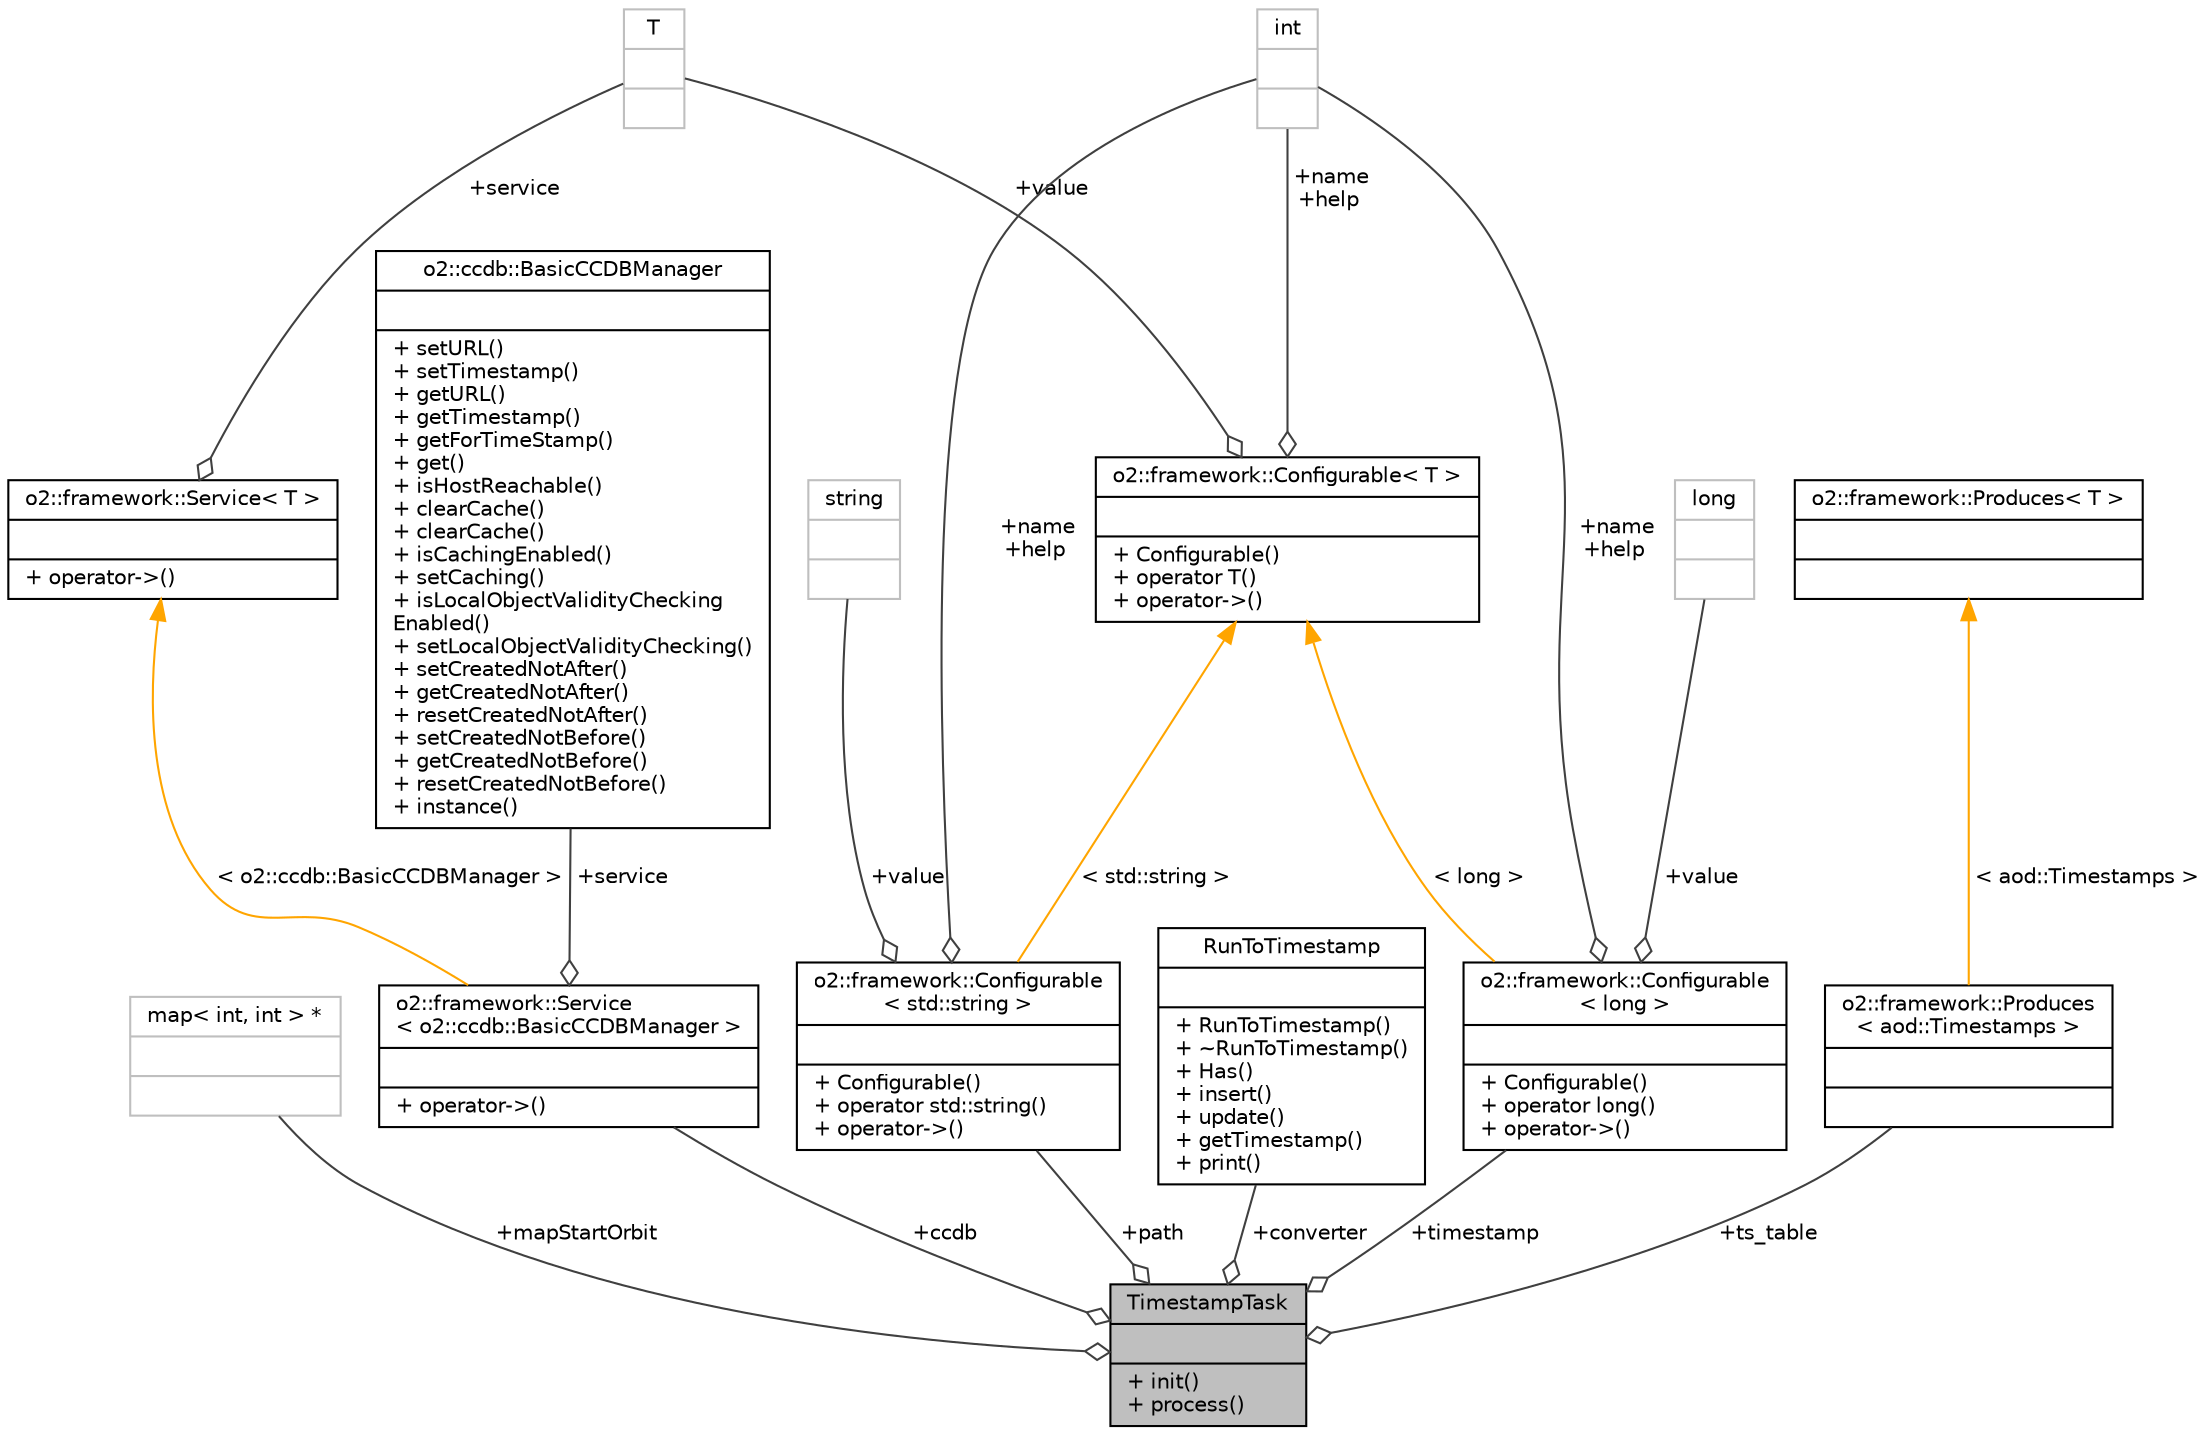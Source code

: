 digraph "TimestampTask"
{
 // INTERACTIVE_SVG=YES
  bgcolor="transparent";
  edge [fontname="Helvetica",fontsize="10",labelfontname="Helvetica",labelfontsize="10"];
  node [fontname="Helvetica",fontsize="10",shape=record];
  Node1 [label="{TimestampTask\n||+ init()\l+ process()\l}",height=0.2,width=0.4,color="black", fillcolor="grey75", style="filled", fontcolor="black"];
  Node2 -> Node1 [color="grey25",fontsize="10",style="solid",label=" +mapStartOrbit" ,arrowhead="odiamond",fontname="Helvetica"];
  Node2 [label="{map\< int, int \> *\n||}",height=0.2,width=0.4,color="grey75"];
  Node3 -> Node1 [color="grey25",fontsize="10",style="solid",label=" +ccdb" ,arrowhead="odiamond",fontname="Helvetica"];
  Node3 [label="{o2::framework::Service\l\< o2::ccdb::BasicCCDBManager \>\n||+ operator-\>()\l}",height=0.2,width=0.4,color="black",URL="$de/de9/structo2_1_1framework_1_1Service.html"];
  Node4 -> Node3 [color="grey25",fontsize="10",style="solid",label=" +service" ,arrowhead="odiamond",fontname="Helvetica"];
  Node4 [label="{o2::ccdb::BasicCCDBManager\n||+ setURL()\l+ setTimestamp()\l+ getURL()\l+ getTimestamp()\l+ getForTimeStamp()\l+ get()\l+ isHostReachable()\l+ clearCache()\l+ clearCache()\l+ isCachingEnabled()\l+ setCaching()\l+ isLocalObjectValidityChecking\lEnabled()\l+ setLocalObjectValidityChecking()\l+ setCreatedNotAfter()\l+ getCreatedNotAfter()\l+ resetCreatedNotAfter()\l+ setCreatedNotBefore()\l+ getCreatedNotBefore()\l+ resetCreatedNotBefore()\l+ instance()\l}",height=0.2,width=0.4,color="black",URL="$da/d73/classo2_1_1ccdb_1_1BasicCCDBManager.html"];
  Node5 -> Node3 [dir="back",color="orange",fontsize="10",style="solid",label=" \< o2::ccdb::BasicCCDBManager \>" ,fontname="Helvetica"];
  Node5 [label="{o2::framework::Service\< T \>\n||+ operator-\>()\l}",height=0.2,width=0.4,color="black",URL="$de/de9/structo2_1_1framework_1_1Service.html"];
  Node6 -> Node5 [color="grey25",fontsize="10",style="solid",label=" +service" ,arrowhead="odiamond",fontname="Helvetica"];
  Node6 [label="{T\n||}",height=0.2,width=0.4,color="grey75"];
  Node7 -> Node1 [color="grey25",fontsize="10",style="solid",label=" +path" ,arrowhead="odiamond",fontname="Helvetica"];
  Node7 [label="{o2::framework::Configurable\l\< std::string \>\n||+ Configurable()\l+ operator std::string()\l+ operator-\>()\l}",height=0.2,width=0.4,color="black",URL="$d8/d71/structo2_1_1framework_1_1Configurable.html"];
  Node8 -> Node7 [color="grey25",fontsize="10",style="solid",label=" +name\n+help" ,arrowhead="odiamond",fontname="Helvetica"];
  Node8 [label="{int\n||}",height=0.2,width=0.4,color="grey75"];
  Node9 -> Node7 [color="grey25",fontsize="10",style="solid",label=" +value" ,arrowhead="odiamond",fontname="Helvetica"];
  Node9 [label="{string\n||}",height=0.2,width=0.4,color="grey75"];
  Node10 -> Node7 [dir="back",color="orange",fontsize="10",style="solid",label=" \< std::string \>" ,fontname="Helvetica"];
  Node10 [label="{o2::framework::Configurable\< T \>\n||+ Configurable()\l+ operator T()\l+ operator-\>()\l}",height=0.2,width=0.4,color="black",URL="$d8/d71/structo2_1_1framework_1_1Configurable.html"];
  Node8 -> Node10 [color="grey25",fontsize="10",style="solid",label=" +name\n+help" ,arrowhead="odiamond",fontname="Helvetica"];
  Node6 -> Node10 [color="grey25",fontsize="10",style="solid",label=" +value" ,arrowhead="odiamond",fontname="Helvetica"];
  Node11 -> Node1 [color="grey25",fontsize="10",style="solid",label=" +converter" ,arrowhead="odiamond",fontname="Helvetica"];
  Node11 [label="{RunToTimestamp\n||+ RunToTimestamp()\l+ ~RunToTimestamp()\l+ Has()\l+ insert()\l+ update()\l+ getTimestamp()\l+ print()\l}",height=0.2,width=0.4,color="black",URL="$df/d6c/classRunToTimestamp.html"];
  Node12 -> Node1 [color="grey25",fontsize="10",style="solid",label=" +timestamp" ,arrowhead="odiamond",fontname="Helvetica"];
  Node12 [label="{o2::framework::Configurable\l\< long \>\n||+ Configurable()\l+ operator long()\l+ operator-\>()\l}",height=0.2,width=0.4,color="black",URL="$d8/d71/structo2_1_1framework_1_1Configurable.html"];
  Node8 -> Node12 [color="grey25",fontsize="10",style="solid",label=" +name\n+help" ,arrowhead="odiamond",fontname="Helvetica"];
  Node13 -> Node12 [color="grey25",fontsize="10",style="solid",label=" +value" ,arrowhead="odiamond",fontname="Helvetica"];
  Node13 [label="{long\n||}",height=0.2,width=0.4,color="grey75"];
  Node10 -> Node12 [dir="back",color="orange",fontsize="10",style="solid",label=" \< long \>" ,fontname="Helvetica"];
  Node14 -> Node1 [color="grey25",fontsize="10",style="solid",label=" +ts_table" ,arrowhead="odiamond",fontname="Helvetica"];
  Node14 [label="{o2::framework::Produces\l\< aod::Timestamps \>\n||}",height=0.2,width=0.4,color="black",URL="$d6/d86/structo2_1_1framework_1_1Produces.html"];
  Node15 -> Node14 [dir="back",color="orange",fontsize="10",style="solid",label=" \< aod::Timestamps \>" ,fontname="Helvetica"];
  Node15 [label="{o2::framework::Produces\< T \>\n||}",height=0.2,width=0.4,color="black",URL="$d6/d86/structo2_1_1framework_1_1Produces.html"];
}
